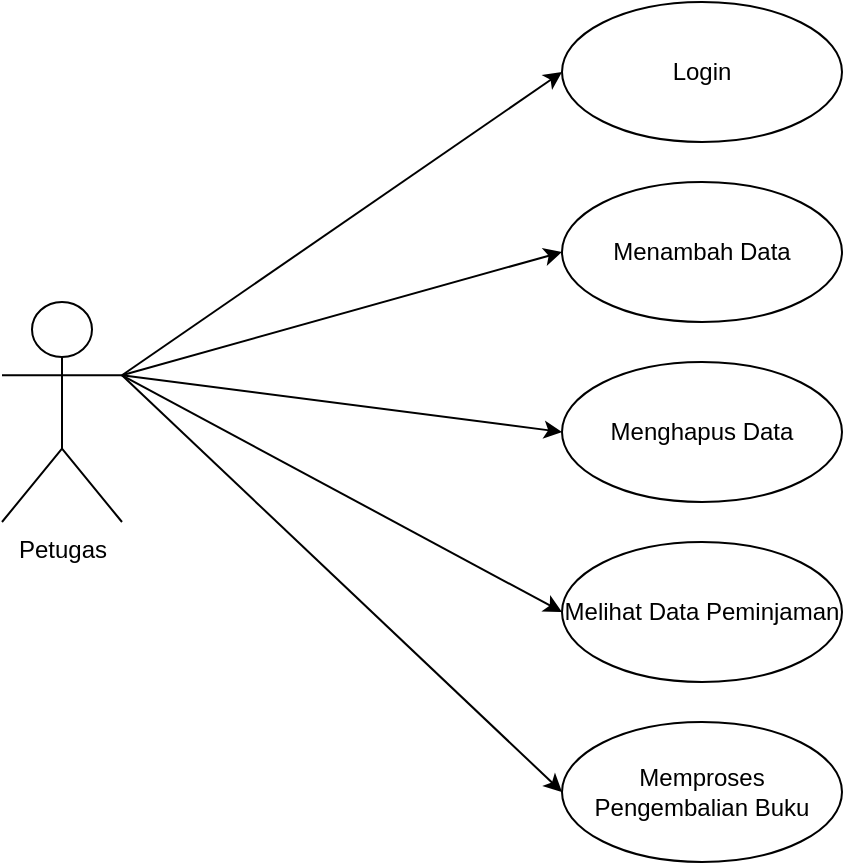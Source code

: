 <mxfile version="24.7.6">
  <diagram name="Page-1" id="NxYWXjZtZJNcD5jZpl6X">
    <mxGraphModel dx="1105" dy="592" grid="1" gridSize="10" guides="1" tooltips="1" connect="1" arrows="1" fold="1" page="1" pageScale="1" pageWidth="827" pageHeight="1169" math="0" shadow="0">
      <root>
        <mxCell id="0" />
        <mxCell id="1" parent="0" />
        <mxCell id="cPbPZR3kuZIvYxQPaAk3-10" style="edgeStyle=none;rounded=0;orthogonalLoop=1;jettySize=auto;html=1;exitX=1;exitY=0.333;exitDx=0;exitDy=0;exitPerimeter=0;entryX=0;entryY=0.5;entryDx=0;entryDy=0;" edge="1" parent="1" source="cPbPZR3kuZIvYxQPaAk3-1" target="cPbPZR3kuZIvYxQPaAk3-2">
          <mxGeometry relative="1" as="geometry" />
        </mxCell>
        <mxCell id="cPbPZR3kuZIvYxQPaAk3-11" style="edgeStyle=none;rounded=0;orthogonalLoop=1;jettySize=auto;html=1;exitX=1;exitY=0.333;exitDx=0;exitDy=0;exitPerimeter=0;entryX=0;entryY=0.5;entryDx=0;entryDy=0;" edge="1" parent="1" source="cPbPZR3kuZIvYxQPaAk3-1" target="cPbPZR3kuZIvYxQPaAk3-3">
          <mxGeometry relative="1" as="geometry" />
        </mxCell>
        <mxCell id="cPbPZR3kuZIvYxQPaAk3-12" style="edgeStyle=none;rounded=0;orthogonalLoop=1;jettySize=auto;html=1;exitX=1;exitY=0.333;exitDx=0;exitDy=0;exitPerimeter=0;entryX=0;entryY=0.5;entryDx=0;entryDy=0;" edge="1" parent="1" source="cPbPZR3kuZIvYxQPaAk3-1" target="cPbPZR3kuZIvYxQPaAk3-4">
          <mxGeometry relative="1" as="geometry" />
        </mxCell>
        <mxCell id="cPbPZR3kuZIvYxQPaAk3-1" value="Petugas" style="shape=umlActor;verticalLabelPosition=bottom;verticalAlign=top;html=1;outlineConnect=0;" vertex="1" parent="1">
          <mxGeometry x="50" y="180" width="60" height="110" as="geometry" />
        </mxCell>
        <mxCell id="cPbPZR3kuZIvYxQPaAk3-2" value="Login" style="ellipse;whiteSpace=wrap;html=1;" vertex="1" parent="1">
          <mxGeometry x="330" y="30" width="140" height="70" as="geometry" />
        </mxCell>
        <mxCell id="cPbPZR3kuZIvYxQPaAk3-3" value="Menambah Data" style="ellipse;whiteSpace=wrap;html=1;" vertex="1" parent="1">
          <mxGeometry x="330" y="120" width="140" height="70" as="geometry" />
        </mxCell>
        <mxCell id="cPbPZR3kuZIvYxQPaAk3-4" value="Menghapus Data" style="ellipse;whiteSpace=wrap;html=1;" vertex="1" parent="1">
          <mxGeometry x="330" y="210" width="140" height="70" as="geometry" />
        </mxCell>
        <mxCell id="cPbPZR3kuZIvYxQPaAk3-6" value="Melihat Data Peminjaman" style="ellipse;whiteSpace=wrap;html=1;" vertex="1" parent="1">
          <mxGeometry x="330" y="300" width="140" height="70" as="geometry" />
        </mxCell>
        <mxCell id="cPbPZR3kuZIvYxQPaAk3-7" value="Memproses Pengembalian Buku" style="ellipse;whiteSpace=wrap;html=1;" vertex="1" parent="1">
          <mxGeometry x="330" y="390" width="140" height="70" as="geometry" />
        </mxCell>
        <mxCell id="cPbPZR3kuZIvYxQPaAk3-13" style="edgeStyle=none;rounded=0;orthogonalLoop=1;jettySize=auto;html=1;exitX=1;exitY=0.333;exitDx=0;exitDy=0;exitPerimeter=0;entryX=0;entryY=0.5;entryDx=0;entryDy=0;" edge="1" parent="1" source="cPbPZR3kuZIvYxQPaAk3-1" target="cPbPZR3kuZIvYxQPaAk3-6">
          <mxGeometry relative="1" as="geometry">
            <mxPoint x="120" y="197" as="sourcePoint" />
            <mxPoint x="340" y="255" as="targetPoint" />
          </mxGeometry>
        </mxCell>
        <mxCell id="cPbPZR3kuZIvYxQPaAk3-14" style="edgeStyle=none;rounded=0;orthogonalLoop=1;jettySize=auto;html=1;exitX=1;exitY=0.333;exitDx=0;exitDy=0;exitPerimeter=0;entryX=0;entryY=0.5;entryDx=0;entryDy=0;" edge="1" parent="1" source="cPbPZR3kuZIvYxQPaAk3-1" target="cPbPZR3kuZIvYxQPaAk3-7">
          <mxGeometry relative="1" as="geometry">
            <mxPoint x="120" y="197" as="sourcePoint" />
            <mxPoint x="340" y="345" as="targetPoint" />
          </mxGeometry>
        </mxCell>
      </root>
    </mxGraphModel>
  </diagram>
</mxfile>
